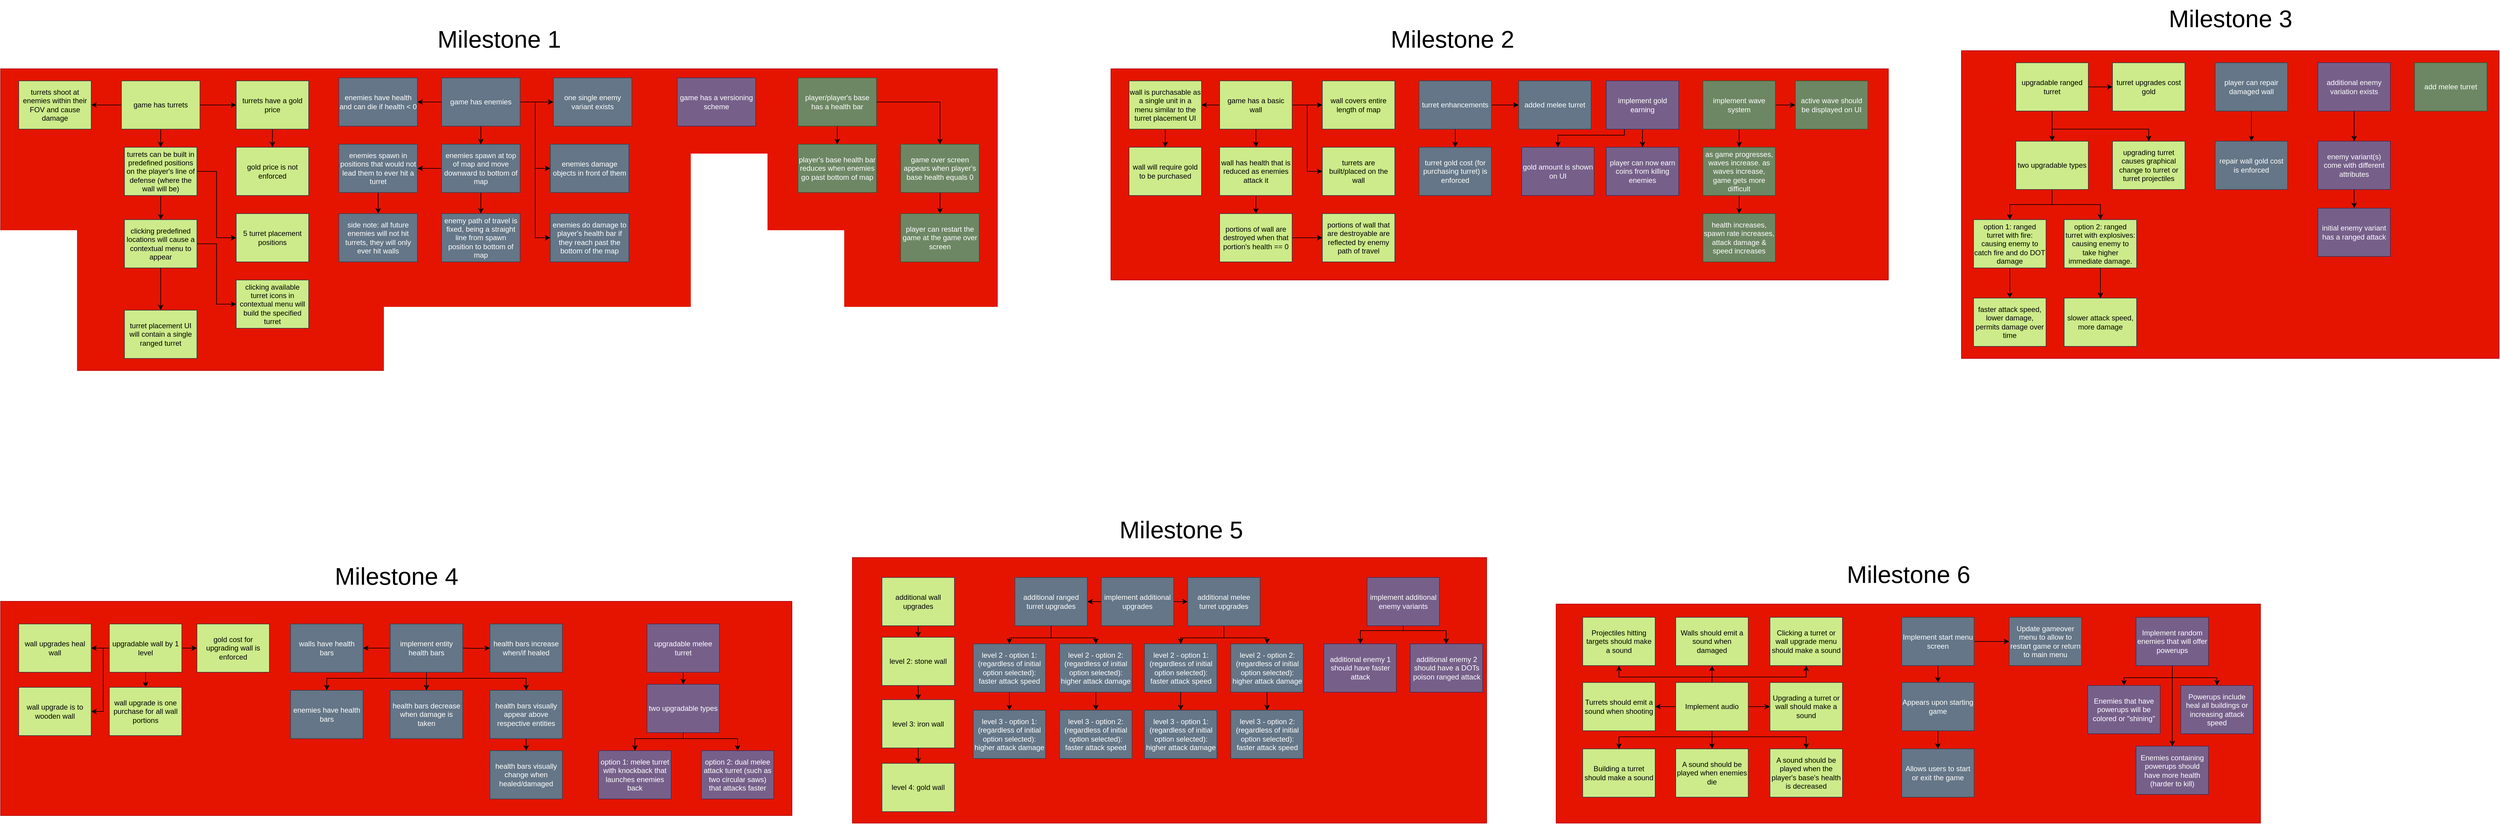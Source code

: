<mxfile version="22.1.11" type="device">
  <diagram name="Page-1" id="hHWwYHxhYqfEFF6-Se_o">
    <mxGraphModel dx="2216" dy="762" grid="1" gridSize="11" guides="1" tooltips="1" connect="1" arrows="1" fold="1" page="1" pageScale="1" pageWidth="850" pageHeight="1100" math="0" shadow="0">
      <root>
        <mxCell id="0" />
        <mxCell id="1" parent="0" />
        <mxCell id="3IBwYuQbSy_pt1J7ZlTw-1" value="" style="rounded=0;whiteSpace=wrap;html=1;fillColor=#e51400;fontColor=#ffffff;strokeColor=#B20000;" vertex="1" parent="1">
          <mxGeometry x="-760" y="400" width="1650" height="500" as="geometry" />
        </mxCell>
        <mxCell id="3IBwYuQbSy_pt1J7ZlTw-2" value="&lt;font style=&quot;font-size: 40px;&quot;&gt;Milestone 1&lt;/font&gt;" style="text;html=1;align=center;verticalAlign=middle;resizable=0;points=[];autosize=1;strokeColor=none;fillColor=none;strokeWidth=9;" vertex="1" parent="1">
          <mxGeometry x="-50" y="320" width="230" height="60" as="geometry" />
        </mxCell>
        <mxCell id="3IBwYuQbSy_pt1J7ZlTw-3" value="" style="rounded=0;whiteSpace=wrap;html=1;fillColor=#e51400;fontColor=#ffffff;strokeColor=#B20000;" vertex="1" parent="1">
          <mxGeometry x="1078" y="400" width="1287" height="350" as="geometry" />
        </mxCell>
        <mxCell id="3IBwYuQbSy_pt1J7ZlTw-4" value="&lt;span style=&quot;font-size: 40px;&quot;&gt;Milestone 2&lt;/span&gt;" style="text;html=1;align=center;verticalAlign=middle;resizable=0;points=[];autosize=1;strokeColor=none;fillColor=none;strokeWidth=9;" vertex="1" parent="1">
          <mxGeometry x="1528" y="320" width="230" height="60" as="geometry" />
        </mxCell>
        <mxCell id="3IBwYuQbSy_pt1J7ZlTw-5" value="" style="rounded=0;whiteSpace=wrap;html=1;fillColor=#e51400;fontColor=#ffffff;strokeColor=#B20000;" vertex="1" parent="1">
          <mxGeometry x="2486" y="370" width="890" height="510" as="geometry" />
        </mxCell>
        <mxCell id="3IBwYuQbSy_pt1J7ZlTw-6" value="&lt;font style=&quot;font-size: 40px;&quot;&gt;Milestone 3&lt;/font&gt;" style="text;html=1;align=center;verticalAlign=middle;resizable=0;points=[];autosize=1;strokeColor=none;fillColor=none;strokeWidth=9;" vertex="1" parent="1">
          <mxGeometry x="2816" y="286" width="230" height="60" as="geometry" />
        </mxCell>
        <mxCell id="3IBwYuQbSy_pt1J7ZlTw-7" value="" style="rounded=0;whiteSpace=wrap;html=1;fillColor=#e51400;fontColor=#ffffff;strokeColor=#B20000;" vertex="1" parent="1">
          <mxGeometry x="-760" y="1282.5" width="1310" height="355" as="geometry" />
        </mxCell>
        <mxCell id="3IBwYuQbSy_pt1J7ZlTw-8" value="&lt;font style=&quot;font-size: 40px;&quot;&gt;Milestone 4&lt;/font&gt;" style="text;html=1;align=center;verticalAlign=middle;resizable=0;points=[];autosize=1;strokeColor=none;fillColor=none;strokeWidth=9;" vertex="1" parent="1">
          <mxGeometry x="-220" y="1210" width="230" height="60" as="geometry" />
        </mxCell>
        <mxCell id="3IBwYuQbSy_pt1J7ZlTw-9" value="" style="rounded=0;whiteSpace=wrap;html=1;fillColor=#e51400;strokeColor=#B20000;fontColor=#ffffff;" vertex="1" parent="1">
          <mxGeometry x="650" y="1210" width="1050" height="440" as="geometry" />
        </mxCell>
        <mxCell id="3IBwYuQbSy_pt1J7ZlTw-10" value="&lt;font style=&quot;font-size: 40px;&quot;&gt;Milestone 5&lt;/font&gt;" style="text;html=1;align=center;verticalAlign=middle;resizable=0;points=[];autosize=1;strokeColor=none;fillColor=none;strokeWidth=9;" vertex="1" parent="1">
          <mxGeometry x="1078.5" y="1133" width="230" height="60" as="geometry" />
        </mxCell>
        <mxCell id="3IBwYuQbSy_pt1J7ZlTw-26" style="edgeStyle=orthogonalEdgeStyle;rounded=0;orthogonalLoop=1;jettySize=auto;html=1;" edge="1" parent="1" source="3IBwYuQbSy_pt1J7ZlTw-12" target="3IBwYuQbSy_pt1J7ZlTw-24">
          <mxGeometry relative="1" as="geometry" />
        </mxCell>
        <mxCell id="3IBwYuQbSy_pt1J7ZlTw-28" style="edgeStyle=orthogonalEdgeStyle;rounded=0;orthogonalLoop=1;jettySize=auto;html=1;entryX=0;entryY=0.5;entryDx=0;entryDy=0;" edge="1" parent="1" source="3IBwYuQbSy_pt1J7ZlTw-12" target="3IBwYuQbSy_pt1J7ZlTw-17">
          <mxGeometry relative="1" as="geometry" />
        </mxCell>
        <mxCell id="3IBwYuQbSy_pt1J7ZlTw-12" value="turrets can be built in predefined positions on the player&#39;s line of defense (where the wall will be)" style="whiteSpace=wrap;html=1;fillColor=#cdeb8b;strokeColor=#36393d;" vertex="1" parent="1">
          <mxGeometry x="-555" y="530" width="120" height="80" as="geometry" />
        </mxCell>
        <mxCell id="3IBwYuQbSy_pt1J7ZlTw-60" style="edgeStyle=orthogonalEdgeStyle;rounded=0;orthogonalLoop=1;jettySize=auto;html=1;" edge="1" parent="1" source="3IBwYuQbSy_pt1J7ZlTw-13" target="3IBwYuQbSy_pt1J7ZlTw-59">
          <mxGeometry relative="1" as="geometry" />
        </mxCell>
        <mxCell id="3IBwYuQbSy_pt1J7ZlTw-62" style="edgeStyle=orthogonalEdgeStyle;rounded=0;orthogonalLoop=1;jettySize=auto;html=1;" edge="1" parent="1" source="3IBwYuQbSy_pt1J7ZlTw-13" target="3IBwYuQbSy_pt1J7ZlTw-61">
          <mxGeometry relative="1" as="geometry" />
        </mxCell>
        <mxCell id="3IBwYuQbSy_pt1J7ZlTw-13" value="enemies spawn at top of map and move downward to bottom of map" style="whiteSpace=wrap;html=1;fillColor=#647687;fontColor=#ffffff;strokeColor=#314354;" vertex="1" parent="1">
          <mxGeometry x="-30" y="525" width="130" height="80" as="geometry" />
        </mxCell>
        <mxCell id="3IBwYuQbSy_pt1J7ZlTw-18" style="edgeStyle=orthogonalEdgeStyle;rounded=0;orthogonalLoop=1;jettySize=auto;html=1;entryX=0.5;entryY=0;entryDx=0;entryDy=0;" edge="1" parent="1" source="3IBwYuQbSy_pt1J7ZlTw-14" target="3IBwYuQbSy_pt1J7ZlTw-12">
          <mxGeometry relative="1" as="geometry" />
        </mxCell>
        <mxCell id="3IBwYuQbSy_pt1J7ZlTw-21" style="edgeStyle=orthogonalEdgeStyle;rounded=0;orthogonalLoop=1;jettySize=auto;html=1;entryX=0;entryY=0.5;entryDx=0;entryDy=0;" edge="1" parent="1" source="3IBwYuQbSy_pt1J7ZlTw-14" target="3IBwYuQbSy_pt1J7ZlTw-20">
          <mxGeometry relative="1" as="geometry" />
        </mxCell>
        <mxCell id="3IBwYuQbSy_pt1J7ZlTw-41" style="edgeStyle=orthogonalEdgeStyle;rounded=0;orthogonalLoop=1;jettySize=auto;html=1;entryX=1;entryY=0.5;entryDx=0;entryDy=0;" edge="1" parent="1" source="3IBwYuQbSy_pt1J7ZlTw-14" target="3IBwYuQbSy_pt1J7ZlTw-40">
          <mxGeometry relative="1" as="geometry" />
        </mxCell>
        <mxCell id="3IBwYuQbSy_pt1J7ZlTw-14" value="game has turrets" style="whiteSpace=wrap;html=1;fillColor=#cdeb8b;strokeColor=#36393d;" vertex="1" parent="1">
          <mxGeometry x="-560" y="420" width="130" height="80" as="geometry" />
        </mxCell>
        <mxCell id="3IBwYuQbSy_pt1J7ZlTw-17" value="5 turret placement positions" style="whiteSpace=wrap;html=1;fillColor=#cdeb8b;strokeColor=#36393d;" vertex="1" parent="1">
          <mxGeometry x="-370" y="640" width="120" height="80" as="geometry" />
        </mxCell>
        <mxCell id="3IBwYuQbSy_pt1J7ZlTw-23" style="edgeStyle=orthogonalEdgeStyle;rounded=0;orthogonalLoop=1;jettySize=auto;html=1;entryX=0.5;entryY=0;entryDx=0;entryDy=0;" edge="1" parent="1" source="3IBwYuQbSy_pt1J7ZlTw-20" target="3IBwYuQbSy_pt1J7ZlTw-22">
          <mxGeometry relative="1" as="geometry" />
        </mxCell>
        <mxCell id="3IBwYuQbSy_pt1J7ZlTw-20" value="turrets have a gold price" style="whiteSpace=wrap;html=1;fillColor=#cdeb8b;strokeColor=#36393d;" vertex="1" parent="1">
          <mxGeometry x="-370" y="420" width="120" height="80" as="geometry" />
        </mxCell>
        <mxCell id="3IBwYuQbSy_pt1J7ZlTw-22" value="gold price is not enforced" style="whiteSpace=wrap;html=1;fillColor=#cdeb8b;strokeColor=#36393d;" vertex="1" parent="1">
          <mxGeometry x="-370" y="530" width="120" height="80" as="geometry" />
        </mxCell>
        <mxCell id="3IBwYuQbSy_pt1J7ZlTw-27" style="edgeStyle=orthogonalEdgeStyle;rounded=0;orthogonalLoop=1;jettySize=auto;html=1;" edge="1" parent="1" source="3IBwYuQbSy_pt1J7ZlTw-24" target="3IBwYuQbSy_pt1J7ZlTw-25">
          <mxGeometry relative="1" as="geometry" />
        </mxCell>
        <mxCell id="3IBwYuQbSy_pt1J7ZlTw-31" style="edgeStyle=orthogonalEdgeStyle;rounded=0;orthogonalLoop=1;jettySize=auto;html=1;entryX=0;entryY=0.5;entryDx=0;entryDy=0;" edge="1" parent="1" source="3IBwYuQbSy_pt1J7ZlTw-24" target="3IBwYuQbSy_pt1J7ZlTw-30">
          <mxGeometry relative="1" as="geometry" />
        </mxCell>
        <mxCell id="3IBwYuQbSy_pt1J7ZlTw-24" value="clicking predefined locations will cause a contextual menu to appear" style="whiteSpace=wrap;html=1;fillColor=#cdeb8b;strokeColor=#36393d;" vertex="1" parent="1">
          <mxGeometry x="-555" y="650" width="120" height="80" as="geometry" />
        </mxCell>
        <mxCell id="3IBwYuQbSy_pt1J7ZlTw-25" value="turret placement UI will contain a single ranged turret" style="whiteSpace=wrap;html=1;fillColor=#cdeb8b;strokeColor=#36393d;" vertex="1" parent="1">
          <mxGeometry x="-555" y="800" width="120" height="80" as="geometry" />
        </mxCell>
        <mxCell id="3IBwYuQbSy_pt1J7ZlTw-30" value="clicking available turret icons in contextual menu will build the specified turret" style="whiteSpace=wrap;html=1;fillColor=#cdeb8b;strokeColor=#36393d;" vertex="1" parent="1">
          <mxGeometry x="-370" y="750" width="120" height="80" as="geometry" />
        </mxCell>
        <mxCell id="3IBwYuQbSy_pt1J7ZlTw-33" style="edgeStyle=orthogonalEdgeStyle;rounded=0;orthogonalLoop=1;jettySize=auto;html=1;entryX=0.5;entryY=0;entryDx=0;entryDy=0;" edge="1" parent="1" source="3IBwYuQbSy_pt1J7ZlTw-32" target="3IBwYuQbSy_pt1J7ZlTw-13">
          <mxGeometry relative="1" as="geometry" />
        </mxCell>
        <mxCell id="3IBwYuQbSy_pt1J7ZlTw-35" style="edgeStyle=orthogonalEdgeStyle;rounded=0;orthogonalLoop=1;jettySize=auto;html=1;entryX=0;entryY=0.5;entryDx=0;entryDy=0;" edge="1" parent="1" source="3IBwYuQbSy_pt1J7ZlTw-32" target="3IBwYuQbSy_pt1J7ZlTw-34">
          <mxGeometry relative="1" as="geometry" />
        </mxCell>
        <mxCell id="3IBwYuQbSy_pt1J7ZlTw-37" style="edgeStyle=orthogonalEdgeStyle;rounded=0;orthogonalLoop=1;jettySize=auto;html=1;" edge="1" parent="1" source="3IBwYuQbSy_pt1J7ZlTw-32" target="3IBwYuQbSy_pt1J7ZlTw-36">
          <mxGeometry relative="1" as="geometry" />
        </mxCell>
        <mxCell id="3IBwYuQbSy_pt1J7ZlTw-43" style="edgeStyle=orthogonalEdgeStyle;rounded=0;orthogonalLoop=1;jettySize=auto;html=1;" edge="1" parent="1" source="3IBwYuQbSy_pt1J7ZlTw-32" target="3IBwYuQbSy_pt1J7ZlTw-42">
          <mxGeometry relative="1" as="geometry" />
        </mxCell>
        <mxCell id="3IBwYuQbSy_pt1J7ZlTw-50" style="edgeStyle=orthogonalEdgeStyle;rounded=0;orthogonalLoop=1;jettySize=auto;html=1;entryX=0;entryY=0.5;entryDx=0;entryDy=0;" edge="1" parent="1" source="3IBwYuQbSy_pt1J7ZlTw-32" target="3IBwYuQbSy_pt1J7ZlTw-49">
          <mxGeometry relative="1" as="geometry" />
        </mxCell>
        <mxCell id="3IBwYuQbSy_pt1J7ZlTw-32" value="game has enemies" style="whiteSpace=wrap;html=1;fillColor=#647687;strokeColor=#314354;fontColor=#ffffff;" vertex="1" parent="1">
          <mxGeometry x="-30" y="415" width="130" height="80" as="geometry" />
        </mxCell>
        <mxCell id="3IBwYuQbSy_pt1J7ZlTw-34" value="enemies damage objects in front of them" style="whiteSpace=wrap;html=1;fillColor=#647687;fontColor=#ffffff;strokeColor=#314354;" vertex="1" parent="1">
          <mxGeometry x="150" y="525" width="130" height="80" as="geometry" />
        </mxCell>
        <mxCell id="3IBwYuQbSy_pt1J7ZlTw-36" value="one single enemy variant exists" style="whiteSpace=wrap;html=1;fillColor=#647687;fontColor=#ffffff;strokeColor=#314354;" vertex="1" parent="1">
          <mxGeometry x="155" y="415" width="130" height="80" as="geometry" />
        </mxCell>
        <mxCell id="3IBwYuQbSy_pt1J7ZlTw-40" value="turrets shoot at enemies within their FOV and cause damage" style="whiteSpace=wrap;html=1;fillColor=#cdeb8b;strokeColor=#36393d;" vertex="1" parent="1">
          <mxGeometry x="-730" y="420" width="120" height="80" as="geometry" />
        </mxCell>
        <mxCell id="3IBwYuQbSy_pt1J7ZlTw-42" value="enemies have health and can die if health &amp;lt; 0" style="whiteSpace=wrap;html=1;fillColor=#647687;fontColor=#ffffff;strokeColor=#314354;" vertex="1" parent="1">
          <mxGeometry x="-200" y="415" width="130" height="80" as="geometry" />
        </mxCell>
        <mxCell id="3IBwYuQbSy_pt1J7ZlTw-44" value="game has a versioning scheme" style="whiteSpace=wrap;html=1;fillColor=#76608a;strokeColor=#432D57;fontColor=#ffffff;" vertex="1" parent="1">
          <mxGeometry x="360" y="415" width="130" height="80" as="geometry" />
        </mxCell>
        <mxCell id="3IBwYuQbSy_pt1J7ZlTw-52" style="edgeStyle=orthogonalEdgeStyle;rounded=0;orthogonalLoop=1;jettySize=auto;html=1;entryX=0.5;entryY=0;entryDx=0;entryDy=0;" edge="1" parent="1" source="3IBwYuQbSy_pt1J7ZlTw-45" target="3IBwYuQbSy_pt1J7ZlTw-51">
          <mxGeometry relative="1" as="geometry" />
        </mxCell>
        <mxCell id="3IBwYuQbSy_pt1J7ZlTw-56" style="edgeStyle=orthogonalEdgeStyle;rounded=0;orthogonalLoop=1;jettySize=auto;html=1;" edge="1" parent="1" source="3IBwYuQbSy_pt1J7ZlTw-45" target="3IBwYuQbSy_pt1J7ZlTw-53">
          <mxGeometry relative="1" as="geometry" />
        </mxCell>
        <mxCell id="3IBwYuQbSy_pt1J7ZlTw-45" value="player/player&#39;s base has a health bar" style="whiteSpace=wrap;html=1;fillColor=#6d8764;strokeColor=#3A5431;fontColor=#ffffff;" vertex="1" parent="1">
          <mxGeometry x="560" y="415" width="130" height="80" as="geometry" />
        </mxCell>
        <mxCell id="3IBwYuQbSy_pt1J7ZlTw-49" value="enemies do damage to player&#39;s health bar if they reach past the bottom of the map" style="whiteSpace=wrap;html=1;fillColor=#647687;fontColor=#ffffff;strokeColor=#314354;" vertex="1" parent="1">
          <mxGeometry x="150" y="640" width="130" height="80" as="geometry" />
        </mxCell>
        <mxCell id="3IBwYuQbSy_pt1J7ZlTw-51" value="player&#39;s base health bar reduces when enemies go past bottom of map" style="whiteSpace=wrap;html=1;fillColor=#6d8764;strokeColor=#3A5431;fontColor=#ffffff;" vertex="1" parent="1">
          <mxGeometry x="560" y="525" width="130" height="80" as="geometry" />
        </mxCell>
        <mxCell id="3IBwYuQbSy_pt1J7ZlTw-55" style="edgeStyle=orthogonalEdgeStyle;rounded=0;orthogonalLoop=1;jettySize=auto;html=1;" edge="1" parent="1" source="3IBwYuQbSy_pt1J7ZlTw-53" target="3IBwYuQbSy_pt1J7ZlTw-54">
          <mxGeometry relative="1" as="geometry" />
        </mxCell>
        <mxCell id="3IBwYuQbSy_pt1J7ZlTw-53" value="game over screen appears when player&#39;s base health equals 0" style="whiteSpace=wrap;html=1;fillColor=#6d8764;strokeColor=#3A5431;fontColor=#ffffff;" vertex="1" parent="1">
          <mxGeometry x="730" y="525" width="130" height="80" as="geometry" />
        </mxCell>
        <mxCell id="3IBwYuQbSy_pt1J7ZlTw-54" value="player can restart the game at the game over screen" style="whiteSpace=wrap;html=1;fillColor=#6d8764;strokeColor=#3A5431;fontColor=#ffffff;" vertex="1" parent="1">
          <mxGeometry x="730" y="640" width="130" height="80" as="geometry" />
        </mxCell>
        <mxCell id="3IBwYuQbSy_pt1J7ZlTw-59" value="enemy path of travel is fixed, being a straight line from spawn position to bottom of map" style="whiteSpace=wrap;html=1;fillColor=#647687;fontColor=#ffffff;strokeColor=#314354;" vertex="1" parent="1">
          <mxGeometry x="-30" y="640" width="130" height="80" as="geometry" />
        </mxCell>
        <mxCell id="3IBwYuQbSy_pt1J7ZlTw-64" style="edgeStyle=orthogonalEdgeStyle;rounded=0;orthogonalLoop=1;jettySize=auto;html=1;" edge="1" parent="1" source="3IBwYuQbSy_pt1J7ZlTw-61" target="3IBwYuQbSy_pt1J7ZlTw-63">
          <mxGeometry relative="1" as="geometry" />
        </mxCell>
        <mxCell id="3IBwYuQbSy_pt1J7ZlTw-61" value="enemies spawn in positions that would not lead them to ever hit a turret" style="whiteSpace=wrap;html=1;fillColor=#647687;fontColor=#ffffff;strokeColor=#314354;" vertex="1" parent="1">
          <mxGeometry x="-200" y="525" width="130" height="80" as="geometry" />
        </mxCell>
        <mxCell id="3IBwYuQbSy_pt1J7ZlTw-63" value="side note: all future enemies will not hit turrets, they will only ever hit walls" style="whiteSpace=wrap;html=1;fillColor=#647687;fontColor=#ffffff;strokeColor=#314354;" vertex="1" parent="1">
          <mxGeometry x="-200" y="640" width="130" height="80" as="geometry" />
        </mxCell>
        <mxCell id="3IBwYuQbSy_pt1J7ZlTw-71" style="edgeStyle=orthogonalEdgeStyle;rounded=0;orthogonalLoop=1;jettySize=auto;html=1;" edge="1" parent="1" source="3IBwYuQbSy_pt1J7ZlTw-65" target="3IBwYuQbSy_pt1J7ZlTw-70">
          <mxGeometry relative="1" as="geometry" />
        </mxCell>
        <mxCell id="3IBwYuQbSy_pt1J7ZlTw-78" style="edgeStyle=orthogonalEdgeStyle;rounded=0;orthogonalLoop=1;jettySize=auto;html=1;" edge="1" parent="1" source="3IBwYuQbSy_pt1J7ZlTw-65" target="3IBwYuQbSy_pt1J7ZlTw-75">
          <mxGeometry relative="1" as="geometry" />
        </mxCell>
        <mxCell id="3IBwYuQbSy_pt1J7ZlTw-94" style="edgeStyle=orthogonalEdgeStyle;rounded=0;orthogonalLoop=1;jettySize=auto;html=1;" edge="1" parent="1" source="3IBwYuQbSy_pt1J7ZlTw-65" target="3IBwYuQbSy_pt1J7ZlTw-93">
          <mxGeometry relative="1" as="geometry" />
        </mxCell>
        <mxCell id="3IBwYuQbSy_pt1J7ZlTw-96" style="edgeStyle=orthogonalEdgeStyle;rounded=0;orthogonalLoop=1;jettySize=auto;html=1;entryX=0;entryY=0.5;entryDx=0;entryDy=0;" edge="1" parent="1" source="3IBwYuQbSy_pt1J7ZlTw-65" target="3IBwYuQbSy_pt1J7ZlTw-95">
          <mxGeometry relative="1" as="geometry" />
        </mxCell>
        <mxCell id="3IBwYuQbSy_pt1J7ZlTw-65" value="game has a basic wall" style="whiteSpace=wrap;html=1;fillColor=#cdeb8b;strokeColor=#36393d;" vertex="1" parent="1">
          <mxGeometry x="1258" y="420" width="120" height="80" as="geometry" />
        </mxCell>
        <mxCell id="3IBwYuQbSy_pt1J7ZlTw-67" value="added melee turret" style="whiteSpace=wrap;html=1;fillColor=#647687;strokeColor=#314354;fontColor=#ffffff;" vertex="1" parent="1">
          <mxGeometry x="1753" y="420" width="120" height="80" as="geometry" />
        </mxCell>
        <mxCell id="3IBwYuQbSy_pt1J7ZlTw-92" style="edgeStyle=orthogonalEdgeStyle;rounded=0;orthogonalLoop=1;jettySize=auto;html=1;" edge="1" parent="1" source="3IBwYuQbSy_pt1J7ZlTw-68" target="3IBwYuQbSy_pt1J7ZlTw-91">
          <mxGeometry relative="1" as="geometry" />
        </mxCell>
        <mxCell id="3IBwYuQbSy_pt1J7ZlTw-68" value="as game progresses, waves increase. as waves increase, game gets more difficult" style="whiteSpace=wrap;html=1;fillColor=#6d8764;strokeColor=#3A5431;fontColor=#ffffff;" vertex="1" parent="1">
          <mxGeometry x="2058" y="530" width="120" height="80" as="geometry" />
        </mxCell>
        <mxCell id="3IBwYuQbSy_pt1J7ZlTw-77" style="edgeStyle=orthogonalEdgeStyle;rounded=0;orthogonalLoop=1;jettySize=auto;html=1;" edge="1" parent="1" source="3IBwYuQbSy_pt1J7ZlTw-70" target="3IBwYuQbSy_pt1J7ZlTw-76">
          <mxGeometry relative="1" as="geometry" />
        </mxCell>
        <mxCell id="3IBwYuQbSy_pt1J7ZlTw-70" value="wall has health that is reduced as enemies attack it" style="whiteSpace=wrap;html=1;fillColor=#cdeb8b;strokeColor=#36393d;" vertex="1" parent="1">
          <mxGeometry x="1258" y="530" width="120" height="80" as="geometry" />
        </mxCell>
        <mxCell id="3IBwYuQbSy_pt1J7ZlTw-72" value="turret gold cost (for purchasing turret) is enforced" style="whiteSpace=wrap;html=1;fillColor=#647687;strokeColor=#314354;fontColor=#ffffff;" vertex="1" parent="1">
          <mxGeometry x="1588" y="530" width="120" height="80" as="geometry" />
        </mxCell>
        <mxCell id="3IBwYuQbSy_pt1J7ZlTw-80" style="edgeStyle=orthogonalEdgeStyle;rounded=0;orthogonalLoop=1;jettySize=auto;html=1;" edge="1" parent="1" source="3IBwYuQbSy_pt1J7ZlTw-75" target="3IBwYuQbSy_pt1J7ZlTw-79">
          <mxGeometry relative="1" as="geometry" />
        </mxCell>
        <mxCell id="3IBwYuQbSy_pt1J7ZlTw-75" value="wall is purchasable as a single unit in a menu similar to the turret placement UI" style="whiteSpace=wrap;html=1;fillColor=#cdeb8b;strokeColor=#36393d;" vertex="1" parent="1">
          <mxGeometry x="1108" y="420" width="120" height="80" as="geometry" />
        </mxCell>
        <mxCell id="3IBwYuQbSy_pt1J7ZlTw-98" style="edgeStyle=orthogonalEdgeStyle;rounded=0;orthogonalLoop=1;jettySize=auto;html=1;" edge="1" parent="1" source="3IBwYuQbSy_pt1J7ZlTw-76" target="3IBwYuQbSy_pt1J7ZlTw-97">
          <mxGeometry relative="1" as="geometry" />
        </mxCell>
        <mxCell id="3IBwYuQbSy_pt1J7ZlTw-76" value="portions of wall are destroyed when that portion&#39;s health == 0" style="whiteSpace=wrap;html=1;fillColor=#cdeb8b;strokeColor=#36393d;" vertex="1" parent="1">
          <mxGeometry x="1258" y="640" width="120" height="80" as="geometry" />
        </mxCell>
        <mxCell id="3IBwYuQbSy_pt1J7ZlTw-79" value="wall will require gold to be purchased" style="whiteSpace=wrap;html=1;fillColor=#cdeb8b;strokeColor=#36393d;" vertex="1" parent="1">
          <mxGeometry x="1108" y="530" width="120" height="80" as="geometry" />
        </mxCell>
        <mxCell id="3IBwYuQbSy_pt1J7ZlTw-81" value="gold amount is shown on UI" style="whiteSpace=wrap;html=1;fillColor=#76608a;strokeColor=#432D57;fontColor=#ffffff;" vertex="1" parent="1">
          <mxGeometry x="1758" y="530" width="120" height="80" as="geometry" />
        </mxCell>
        <mxCell id="3IBwYuQbSy_pt1J7ZlTw-84" style="edgeStyle=orthogonalEdgeStyle;rounded=0;orthogonalLoop=1;jettySize=auto;html=1;" edge="1" parent="1" source="3IBwYuQbSy_pt1J7ZlTw-83" target="3IBwYuQbSy_pt1J7ZlTw-72">
          <mxGeometry relative="1" as="geometry" />
        </mxCell>
        <mxCell id="3IBwYuQbSy_pt1J7ZlTw-85" style="edgeStyle=orthogonalEdgeStyle;rounded=0;orthogonalLoop=1;jettySize=auto;html=1;" edge="1" parent="1" source="3IBwYuQbSy_pt1J7ZlTw-83" target="3IBwYuQbSy_pt1J7ZlTw-67">
          <mxGeometry relative="1" as="geometry" />
        </mxCell>
        <mxCell id="3IBwYuQbSy_pt1J7ZlTw-83" value="turret enhancements" style="whiteSpace=wrap;html=1;fillColor=#647687;strokeColor=#314354;fontColor=#ffffff;" vertex="1" parent="1">
          <mxGeometry x="1588" y="420" width="120" height="80" as="geometry" />
        </mxCell>
        <mxCell id="3IBwYuQbSy_pt1J7ZlTw-87" style="edgeStyle=orthogonalEdgeStyle;rounded=0;orthogonalLoop=1;jettySize=auto;html=1;exitX=0.5;exitY=1;exitDx=0;exitDy=0;" edge="1" parent="1" source="3IBwYuQbSy_pt1J7ZlTw-99" target="3IBwYuQbSy_pt1J7ZlTw-81">
          <mxGeometry relative="1" as="geometry">
            <Array as="points">
              <mxPoint x="1928" y="500" />
              <mxPoint x="1928" y="510" />
              <mxPoint x="1818" y="510" />
            </Array>
          </mxGeometry>
        </mxCell>
        <mxCell id="3IBwYuQbSy_pt1J7ZlTw-86" value="player can now earn coins from killing enemies" style="whiteSpace=wrap;html=1;fillColor=#76608a;strokeColor=#432D57;fontColor=#ffffff;" vertex="1" parent="1">
          <mxGeometry x="1898" y="530" width="120" height="80" as="geometry" />
        </mxCell>
        <mxCell id="3IBwYuQbSy_pt1J7ZlTw-90" style="edgeStyle=orthogonalEdgeStyle;rounded=0;orthogonalLoop=1;jettySize=auto;html=1;" edge="1" parent="1" source="3IBwYuQbSy_pt1J7ZlTw-89" target="3IBwYuQbSy_pt1J7ZlTw-68">
          <mxGeometry relative="1" as="geometry" />
        </mxCell>
        <mxCell id="3IBwYuQbSy_pt1J7ZlTw-221" style="edgeStyle=orthogonalEdgeStyle;rounded=0;orthogonalLoop=1;jettySize=auto;html=1;" edge="1" parent="1" source="3IBwYuQbSy_pt1J7ZlTw-89" target="3IBwYuQbSy_pt1J7ZlTw-220">
          <mxGeometry relative="1" as="geometry" />
        </mxCell>
        <mxCell id="3IBwYuQbSy_pt1J7ZlTw-89" value="implement wave system" style="whiteSpace=wrap;html=1;fillColor=#6d8764;strokeColor=#3A5431;fontColor=#ffffff;" vertex="1" parent="1">
          <mxGeometry x="2058" y="420" width="120" height="80" as="geometry" />
        </mxCell>
        <mxCell id="3IBwYuQbSy_pt1J7ZlTw-91" value="health increases, spawn rate increases, attack damage &amp;amp; speed increases" style="whiteSpace=wrap;html=1;fillColor=#6d8764;strokeColor=#3A5431;fontColor=#ffffff;" vertex="1" parent="1">
          <mxGeometry x="2058" y="640" width="120" height="80" as="geometry" />
        </mxCell>
        <mxCell id="3IBwYuQbSy_pt1J7ZlTw-93" value="wall covers entire length of map" style="whiteSpace=wrap;html=1;fillColor=#cdeb8b;strokeColor=#36393d;" vertex="1" parent="1">
          <mxGeometry x="1428" y="420" width="120" height="80" as="geometry" />
        </mxCell>
        <mxCell id="3IBwYuQbSy_pt1J7ZlTw-95" value="turrets are built/placed on the wall" style="whiteSpace=wrap;html=1;fillColor=#cdeb8b;strokeColor=#36393d;" vertex="1" parent="1">
          <mxGeometry x="1428" y="530" width="120" height="80" as="geometry" />
        </mxCell>
        <mxCell id="3IBwYuQbSy_pt1J7ZlTw-97" value="portions of wall that are destroyable are reflected by enemy path of travel" style="whiteSpace=wrap;html=1;fillColor=#cdeb8b;strokeColor=#36393d;" vertex="1" parent="1">
          <mxGeometry x="1428" y="640" width="120" height="80" as="geometry" />
        </mxCell>
        <mxCell id="3IBwYuQbSy_pt1J7ZlTw-100" style="edgeStyle=orthogonalEdgeStyle;rounded=0;orthogonalLoop=1;jettySize=auto;html=1;" edge="1" parent="1" source="3IBwYuQbSy_pt1J7ZlTw-99" target="3IBwYuQbSy_pt1J7ZlTw-86">
          <mxGeometry relative="1" as="geometry" />
        </mxCell>
        <mxCell id="3IBwYuQbSy_pt1J7ZlTw-99" value="implement gold earning" style="whiteSpace=wrap;html=1;fillColor=#76608a;strokeColor=#432D57;fontColor=#ffffff;" vertex="1" parent="1">
          <mxGeometry x="1898" y="420" width="120" height="80" as="geometry" />
        </mxCell>
        <mxCell id="3IBwYuQbSy_pt1J7ZlTw-118" style="edgeStyle=orthogonalEdgeStyle;rounded=0;orthogonalLoop=1;jettySize=auto;html=1;entryX=0;entryY=0.5;entryDx=0;entryDy=0;" edge="1" parent="1" source="3IBwYuQbSy_pt1J7ZlTw-101" target="3IBwYuQbSy_pt1J7ZlTw-117">
          <mxGeometry relative="1" as="geometry" />
        </mxCell>
        <mxCell id="3IBwYuQbSy_pt1J7ZlTw-120" style="edgeStyle=orthogonalEdgeStyle;rounded=0;orthogonalLoop=1;jettySize=auto;html=1;" edge="1" parent="1" source="3IBwYuQbSy_pt1J7ZlTw-101" target="3IBwYuQbSy_pt1J7ZlTw-119">
          <mxGeometry relative="1" as="geometry" />
        </mxCell>
        <mxCell id="3IBwYuQbSy_pt1J7ZlTw-165" style="edgeStyle=orthogonalEdgeStyle;rounded=0;orthogonalLoop=1;jettySize=auto;html=1;" edge="1" parent="1" source="3IBwYuQbSy_pt1J7ZlTw-101" target="3IBwYuQbSy_pt1J7ZlTw-164">
          <mxGeometry relative="1" as="geometry">
            <Array as="points">
              <mxPoint x="2636" y="500" />
              <mxPoint x="2796" y="500" />
            </Array>
          </mxGeometry>
        </mxCell>
        <mxCell id="3IBwYuQbSy_pt1J7ZlTw-101" value="upgradable ranged turret" style="whiteSpace=wrap;html=1;fillColor=#cdeb8b;strokeColor=#36393d;" vertex="1" parent="1">
          <mxGeometry x="2576" y="390" width="120" height="80" as="geometry" />
        </mxCell>
        <mxCell id="3IBwYuQbSy_pt1J7ZlTw-127" style="edgeStyle=orthogonalEdgeStyle;rounded=0;orthogonalLoop=1;jettySize=auto;html=1;" edge="1" parent="1" source="3IBwYuQbSy_pt1J7ZlTw-102" target="3IBwYuQbSy_pt1J7ZlTw-126">
          <mxGeometry relative="1" as="geometry" />
        </mxCell>
        <mxCell id="3IBwYuQbSy_pt1J7ZlTw-102" value="additional enemy variation exists" style="whiteSpace=wrap;html=1;fillColor=#76608a;strokeColor=#432D57;fontColor=#ffffff;" vertex="1" parent="1">
          <mxGeometry x="3076" y="390" width="120" height="80" as="geometry" />
        </mxCell>
        <mxCell id="3IBwYuQbSy_pt1J7ZlTw-107" style="edgeStyle=orthogonalEdgeStyle;rounded=0;orthogonalLoop=1;jettySize=auto;html=1;" edge="1" parent="1" source="3IBwYuQbSy_pt1J7ZlTw-103" target="3IBwYuQbSy_pt1J7ZlTw-106">
          <mxGeometry relative="1" as="geometry" />
        </mxCell>
        <mxCell id="3IBwYuQbSy_pt1J7ZlTw-103" value="player can repair damaged wall" style="whiteSpace=wrap;html=1;fillColor=#647687;strokeColor=#314354;fontColor=#ffffff;" vertex="1" parent="1">
          <mxGeometry x="2906" y="390" width="120" height="80" as="geometry" />
        </mxCell>
        <mxCell id="3IBwYuQbSy_pt1J7ZlTw-104" value="add melee turret" style="whiteSpace=wrap;html=1;fillColor=#6d8764;strokeColor=#3A5431;fontColor=#ffffff;" vertex="1" parent="1">
          <mxGeometry x="3236" y="390" width="120" height="80" as="geometry" />
        </mxCell>
        <mxCell id="3IBwYuQbSy_pt1J7ZlTw-106" value="repair wall gold cost is enforced" style="whiteSpace=wrap;html=1;fillColor=#647687;strokeColor=#314354;fontColor=#ffffff;" vertex="1" parent="1">
          <mxGeometry x="2906" y="520" width="120" height="80" as="geometry" />
        </mxCell>
        <mxCell id="3IBwYuQbSy_pt1J7ZlTw-125" style="edgeStyle=orthogonalEdgeStyle;rounded=0;orthogonalLoop=1;jettySize=auto;html=1;" edge="1" parent="1" source="3IBwYuQbSy_pt1J7ZlTw-108" target="3IBwYuQbSy_pt1J7ZlTw-113">
          <mxGeometry relative="1" as="geometry" />
        </mxCell>
        <mxCell id="3IBwYuQbSy_pt1J7ZlTw-108" value="option 1: ranged turret with fire: causing enemy to catch fire and do DOT damage" style="whiteSpace=wrap;html=1;fillColor=#cdeb8b;strokeColor=#36393d;" vertex="1" parent="1">
          <mxGeometry x="2506" y="650" width="120" height="80" as="geometry" />
        </mxCell>
        <mxCell id="3IBwYuQbSy_pt1J7ZlTw-124" style="edgeStyle=orthogonalEdgeStyle;rounded=0;orthogonalLoop=1;jettySize=auto;html=1;" edge="1" parent="1" source="3IBwYuQbSy_pt1J7ZlTw-109" target="3IBwYuQbSy_pt1J7ZlTw-111">
          <mxGeometry relative="1" as="geometry" />
        </mxCell>
        <mxCell id="3IBwYuQbSy_pt1J7ZlTw-109" value="option 2: ranged turret with explosives: causing enemy to take higher immediate damage." style="whiteSpace=wrap;html=1;fillColor=#cdeb8b;strokeColor=#36393d;" vertex="1" parent="1">
          <mxGeometry x="2656" y="650" width="120" height="80" as="geometry" />
        </mxCell>
        <mxCell id="3IBwYuQbSy_pt1J7ZlTw-111" value="slower attack speed, more damage" style="whiteSpace=wrap;html=1;fillColor=#cdeb8b;strokeColor=#36393d;" vertex="1" parent="1">
          <mxGeometry x="2656" y="780" width="120" height="80" as="geometry" />
        </mxCell>
        <mxCell id="3IBwYuQbSy_pt1J7ZlTw-113" value="faster attack speed, lower damage, permits damage over time" style="whiteSpace=wrap;html=1;fillColor=#cdeb8b;strokeColor=#36393d;" vertex="1" parent="1">
          <mxGeometry x="2506" y="780" width="120" height="80" as="geometry" />
        </mxCell>
        <mxCell id="3IBwYuQbSy_pt1J7ZlTw-117" value="turret upgrades cost gold" style="whiteSpace=wrap;html=1;fillColor=#cdeb8b;strokeColor=#36393d;" vertex="1" parent="1">
          <mxGeometry x="2736" y="390" width="120" height="80" as="geometry" />
        </mxCell>
        <mxCell id="3IBwYuQbSy_pt1J7ZlTw-122" style="edgeStyle=orthogonalEdgeStyle;rounded=0;orthogonalLoop=1;jettySize=auto;html=1;" edge="1" parent="1" source="3IBwYuQbSy_pt1J7ZlTw-119" target="3IBwYuQbSy_pt1J7ZlTw-109">
          <mxGeometry relative="1" as="geometry" />
        </mxCell>
        <mxCell id="3IBwYuQbSy_pt1J7ZlTw-123" style="edgeStyle=orthogonalEdgeStyle;rounded=0;orthogonalLoop=1;jettySize=auto;html=1;" edge="1" parent="1" source="3IBwYuQbSy_pt1J7ZlTw-119" target="3IBwYuQbSy_pt1J7ZlTw-108">
          <mxGeometry relative="1" as="geometry" />
        </mxCell>
        <mxCell id="3IBwYuQbSy_pt1J7ZlTw-119" value="two upgradable types" style="whiteSpace=wrap;html=1;fillColor=#cdeb8b;strokeColor=#36393d;" vertex="1" parent="1">
          <mxGeometry x="2576" y="520" width="120" height="80" as="geometry" />
        </mxCell>
        <mxCell id="3IBwYuQbSy_pt1J7ZlTw-197" style="edgeStyle=orthogonalEdgeStyle;rounded=0;orthogonalLoop=1;jettySize=auto;html=1;entryX=0.5;entryY=0;entryDx=0;entryDy=0;" edge="1" parent="1" source="3IBwYuQbSy_pt1J7ZlTw-126" target="3IBwYuQbSy_pt1J7ZlTw-196">
          <mxGeometry relative="1" as="geometry" />
        </mxCell>
        <mxCell id="3IBwYuQbSy_pt1J7ZlTw-126" value="enemy variant(s) come with different attributes" style="whiteSpace=wrap;html=1;fillColor=#76608a;strokeColor=#432D57;fontColor=#ffffff;" vertex="1" parent="1">
          <mxGeometry x="3076" y="520" width="120" height="80" as="geometry" />
        </mxCell>
        <mxCell id="3IBwYuQbSy_pt1J7ZlTw-130" style="edgeStyle=orthogonalEdgeStyle;rounded=0;orthogonalLoop=1;jettySize=auto;html=1;" edge="1" parent="1" source="3IBwYuQbSy_pt1J7ZlTw-128" target="3IBwYuQbSy_pt1J7ZlTw-129">
          <mxGeometry relative="1" as="geometry" />
        </mxCell>
        <mxCell id="3IBwYuQbSy_pt1J7ZlTw-137" style="edgeStyle=orthogonalEdgeStyle;rounded=0;orthogonalLoop=1;jettySize=auto;html=1;entryX=1;entryY=0.5;entryDx=0;entryDy=0;" edge="1" parent="1" source="3IBwYuQbSy_pt1J7ZlTw-128" target="3IBwYuQbSy_pt1J7ZlTw-133">
          <mxGeometry relative="1" as="geometry" />
        </mxCell>
        <mxCell id="3IBwYuQbSy_pt1J7ZlTw-138" style="edgeStyle=orthogonalEdgeStyle;rounded=0;orthogonalLoop=1;jettySize=auto;html=1;entryX=1;entryY=0.5;entryDx=0;entryDy=0;" edge="1" parent="1" source="3IBwYuQbSy_pt1J7ZlTw-128" target="3IBwYuQbSy_pt1J7ZlTw-131">
          <mxGeometry relative="1" as="geometry">
            <Array as="points">
              <mxPoint x="-590" y="1360" />
              <mxPoint x="-590" y="1465" />
            </Array>
          </mxGeometry>
        </mxCell>
        <mxCell id="3IBwYuQbSy_pt1J7ZlTw-139" style="edgeStyle=orthogonalEdgeStyle;rounded=0;orthogonalLoop=1;jettySize=auto;html=1;" edge="1" parent="1" source="3IBwYuQbSy_pt1J7ZlTw-128" target="3IBwYuQbSy_pt1J7ZlTw-135">
          <mxGeometry relative="1" as="geometry" />
        </mxCell>
        <mxCell id="3IBwYuQbSy_pt1J7ZlTw-128" value="upgradable wall by 1 level" style="whiteSpace=wrap;html=1;fillColor=#cdeb8b;strokeColor=#36393d;" vertex="1" parent="1">
          <mxGeometry x="-580" y="1320" width="120" height="80" as="geometry" />
        </mxCell>
        <mxCell id="3IBwYuQbSy_pt1J7ZlTw-129" value="gold cost for upgrading wall is enforced" style="whiteSpace=wrap;html=1;fillColor=#cdeb8b;strokeColor=#36393d;" vertex="1" parent="1">
          <mxGeometry x="-435" y="1320" width="120" height="80" as="geometry" />
        </mxCell>
        <mxCell id="3IBwYuQbSy_pt1J7ZlTw-131" value="wall upgrade is to wooden wall" style="whiteSpace=wrap;html=1;fillColor=#cdeb8b;strokeColor=#36393d;" vertex="1" parent="1">
          <mxGeometry x="-730" y="1425" width="120" height="80" as="geometry" />
        </mxCell>
        <mxCell id="3IBwYuQbSy_pt1J7ZlTw-133" value="wall upgrades heal wall" style="whiteSpace=wrap;html=1;fillColor=#cdeb8b;strokeColor=#36393d;" vertex="1" parent="1">
          <mxGeometry x="-730" y="1320" width="120" height="80" as="geometry" />
        </mxCell>
        <mxCell id="3IBwYuQbSy_pt1J7ZlTw-135" value="wall upgrade is one purchase for all wall portions" style="whiteSpace=wrap;html=1;fillColor=#cdeb8b;strokeColor=#36393d;" vertex="1" parent="1">
          <mxGeometry x="-580" y="1425" width="120" height="80" as="geometry" />
        </mxCell>
        <mxCell id="3IBwYuQbSy_pt1J7ZlTw-145" style="edgeStyle=orthogonalEdgeStyle;rounded=0;orthogonalLoop=1;jettySize=auto;html=1;" edge="1" parent="1" source="3IBwYuQbSy_pt1J7ZlTw-140" target="3IBwYuQbSy_pt1J7ZlTw-141">
          <mxGeometry relative="1" as="geometry">
            <Array as="points">
              <mxPoint x="-55" y="1410" />
              <mxPoint x="-220" y="1410" />
            </Array>
          </mxGeometry>
        </mxCell>
        <mxCell id="3IBwYuQbSy_pt1J7ZlTw-147" style="edgeStyle=orthogonalEdgeStyle;rounded=0;orthogonalLoop=1;jettySize=auto;html=1;" edge="1" parent="1" source="3IBwYuQbSy_pt1J7ZlTw-140" target="3IBwYuQbSy_pt1J7ZlTw-142">
          <mxGeometry relative="1" as="geometry" />
        </mxCell>
        <mxCell id="3IBwYuQbSy_pt1J7ZlTw-149" style="edgeStyle=orthogonalEdgeStyle;rounded=0;orthogonalLoop=1;jettySize=auto;html=1;" edge="1" parent="1" source="3IBwYuQbSy_pt1J7ZlTw-140" target="3IBwYuQbSy_pt1J7ZlTw-143">
          <mxGeometry relative="1" as="geometry" />
        </mxCell>
        <mxCell id="3IBwYuQbSy_pt1J7ZlTw-150" style="edgeStyle=orthogonalEdgeStyle;rounded=0;orthogonalLoop=1;jettySize=auto;html=1;" edge="1" parent="1" target="3IBwYuQbSy_pt1J7ZlTw-144">
          <mxGeometry relative="1" as="geometry">
            <mxPoint x="5" y="1360" as="sourcePoint" />
          </mxGeometry>
        </mxCell>
        <mxCell id="3IBwYuQbSy_pt1J7ZlTw-152" style="edgeStyle=orthogonalEdgeStyle;rounded=0;orthogonalLoop=1;jettySize=auto;html=1;entryX=0.5;entryY=0;entryDx=0;entryDy=0;" edge="1" parent="1" source="3IBwYuQbSy_pt1J7ZlTw-140" target="3IBwYuQbSy_pt1J7ZlTw-151">
          <mxGeometry relative="1" as="geometry">
            <Array as="points">
              <mxPoint x="-55" y="1410" />
              <mxPoint x="110" y="1410" />
            </Array>
          </mxGeometry>
        </mxCell>
        <mxCell id="3IBwYuQbSy_pt1J7ZlTw-140" value="implement entity health bars" style="whiteSpace=wrap;html=1;fillColor=#647687;strokeColor=#314354;fontColor=#ffffff;" vertex="1" parent="1">
          <mxGeometry x="-115" y="1320" width="120" height="80" as="geometry" />
        </mxCell>
        <mxCell id="3IBwYuQbSy_pt1J7ZlTw-141" value="enemies have health bars" style="whiteSpace=wrap;html=1;fillColor=#647687;strokeColor=#314354;fontColor=#ffffff;" vertex="1" parent="1">
          <mxGeometry x="-280" y="1430" width="120" height="80" as="geometry" />
        </mxCell>
        <mxCell id="3IBwYuQbSy_pt1J7ZlTw-142" value="walls have health bars" style="whiteSpace=wrap;html=1;fillColor=#647687;strokeColor=#314354;fontColor=#ffffff;" vertex="1" parent="1">
          <mxGeometry x="-280" y="1320" width="120" height="80" as="geometry" />
        </mxCell>
        <mxCell id="3IBwYuQbSy_pt1J7ZlTw-143" value="health bars decrease when damage is taken" style="whiteSpace=wrap;html=1;fillColor=#647687;strokeColor=#314354;fontColor=#ffffff;" vertex="1" parent="1">
          <mxGeometry x="-115" y="1430" width="120" height="80" as="geometry" />
        </mxCell>
        <mxCell id="3IBwYuQbSy_pt1J7ZlTw-144" value="health bars increase when/if healed" style="whiteSpace=wrap;html=1;fillColor=#647687;strokeColor=#314354;fontColor=#ffffff;" vertex="1" parent="1">
          <mxGeometry x="50" y="1320" width="120" height="80" as="geometry" />
        </mxCell>
        <mxCell id="3IBwYuQbSy_pt1J7ZlTw-154" style="edgeStyle=orthogonalEdgeStyle;rounded=0;orthogonalLoop=1;jettySize=auto;html=1;" edge="1" parent="1" source="3IBwYuQbSy_pt1J7ZlTw-151" target="3IBwYuQbSy_pt1J7ZlTw-153">
          <mxGeometry relative="1" as="geometry" />
        </mxCell>
        <mxCell id="3IBwYuQbSy_pt1J7ZlTw-151" value="health bars visually appear above respective entities" style="whiteSpace=wrap;html=1;fillColor=#647687;strokeColor=#314354;fontColor=#ffffff;" vertex="1" parent="1">
          <mxGeometry x="50" y="1430" width="120" height="80" as="geometry" />
        </mxCell>
        <mxCell id="3IBwYuQbSy_pt1J7ZlTw-153" value="health bars visually change when healed/damaged" style="whiteSpace=wrap;html=1;fillColor=#647687;strokeColor=#314354;fontColor=#ffffff;" vertex="1" parent="1">
          <mxGeometry x="50" y="1530" width="120" height="80" as="geometry" />
        </mxCell>
        <mxCell id="3IBwYuQbSy_pt1J7ZlTw-162" style="edgeStyle=orthogonalEdgeStyle;rounded=0;orthogonalLoop=1;jettySize=auto;html=1;" edge="1" parent="1" source="3IBwYuQbSy_pt1J7ZlTw-156" target="3IBwYuQbSy_pt1J7ZlTw-157">
          <mxGeometry relative="1" as="geometry" />
        </mxCell>
        <mxCell id="3IBwYuQbSy_pt1J7ZlTw-156" value="upgradable melee turret" style="whiteSpace=wrap;html=1;fillColor=#76608a;strokeColor=#432D57;fontColor=#ffffff;" vertex="1" parent="1">
          <mxGeometry x="310" y="1320" width="120" height="80" as="geometry" />
        </mxCell>
        <mxCell id="3IBwYuQbSy_pt1J7ZlTw-160" style="edgeStyle=orthogonalEdgeStyle;rounded=0;orthogonalLoop=1;jettySize=auto;html=1;" edge="1" parent="1" source="3IBwYuQbSy_pt1J7ZlTw-157" target="3IBwYuQbSy_pt1J7ZlTw-158">
          <mxGeometry relative="1" as="geometry">
            <Array as="points">
              <mxPoint x="370" y="1510" />
              <mxPoint x="290" y="1510" />
            </Array>
          </mxGeometry>
        </mxCell>
        <mxCell id="3IBwYuQbSy_pt1J7ZlTw-161" style="edgeStyle=orthogonalEdgeStyle;rounded=0;orthogonalLoop=1;jettySize=auto;html=1;" edge="1" parent="1" source="3IBwYuQbSy_pt1J7ZlTw-157" target="3IBwYuQbSy_pt1J7ZlTw-159">
          <mxGeometry relative="1" as="geometry">
            <Array as="points">
              <mxPoint x="370" y="1510" />
              <mxPoint x="460" y="1510" />
            </Array>
          </mxGeometry>
        </mxCell>
        <mxCell id="3IBwYuQbSy_pt1J7ZlTw-157" value="two upgradable types" style="whiteSpace=wrap;html=1;fillColor=#76608a;strokeColor=#432D57;fontColor=#ffffff;" vertex="1" parent="1">
          <mxGeometry x="310" y="1420" width="120" height="80" as="geometry" />
        </mxCell>
        <mxCell id="3IBwYuQbSy_pt1J7ZlTw-158" value="option 1: melee turret with knockback that launches enemies back" style="whiteSpace=wrap;html=1;fillColor=#76608a;strokeColor=#432D57;fontColor=#ffffff;" vertex="1" parent="1">
          <mxGeometry x="230" y="1530" width="120" height="80" as="geometry" />
        </mxCell>
        <mxCell id="3IBwYuQbSy_pt1J7ZlTw-159" value="option 2: dual melee attack turret (such as two circular saws) that attacks faster" style="whiteSpace=wrap;html=1;fillColor=#76608a;strokeColor=#432D57;fontColor=#ffffff;" vertex="1" parent="1">
          <mxGeometry x="400" y="1530" width="120" height="80" as="geometry" />
        </mxCell>
        <mxCell id="3IBwYuQbSy_pt1J7ZlTw-164" value="upgrading turret causes graphical change to turret or turret projectiles" style="whiteSpace=wrap;html=1;fillColor=#cdeb8b;strokeColor=#36393d;" vertex="1" parent="1">
          <mxGeometry x="2736" y="520" width="120" height="80" as="geometry" />
        </mxCell>
        <mxCell id="3IBwYuQbSy_pt1J7ZlTw-170" style="edgeStyle=orthogonalEdgeStyle;rounded=0;orthogonalLoop=1;jettySize=auto;html=1;" edge="1" parent="1" source="3IBwYuQbSy_pt1J7ZlTw-166" target="3IBwYuQbSy_pt1J7ZlTw-167">
          <mxGeometry relative="1" as="geometry" />
        </mxCell>
        <mxCell id="3IBwYuQbSy_pt1J7ZlTw-166" value="additional wall upgrades" style="whiteSpace=wrap;html=1;fillColor=#cdeb8b;strokeColor=#36393d;" vertex="1" parent="1">
          <mxGeometry x="699" y="1243" width="120" height="80" as="geometry" />
        </mxCell>
        <mxCell id="3IBwYuQbSy_pt1J7ZlTw-171" style="edgeStyle=orthogonalEdgeStyle;rounded=0;orthogonalLoop=1;jettySize=auto;html=1;" edge="1" parent="1" source="3IBwYuQbSy_pt1J7ZlTw-167" target="3IBwYuQbSy_pt1J7ZlTw-168">
          <mxGeometry relative="1" as="geometry" />
        </mxCell>
        <mxCell id="3IBwYuQbSy_pt1J7ZlTw-167" value="level 2: stone wall" style="whiteSpace=wrap;html=1;fillColor=#cdeb8b;strokeColor=#36393d;" vertex="1" parent="1">
          <mxGeometry x="699" y="1342" width="120" height="80" as="geometry" />
        </mxCell>
        <mxCell id="3IBwYuQbSy_pt1J7ZlTw-172" style="edgeStyle=orthogonalEdgeStyle;rounded=0;orthogonalLoop=1;jettySize=auto;html=1;" edge="1" parent="1" source="3IBwYuQbSy_pt1J7ZlTw-168" target="3IBwYuQbSy_pt1J7ZlTw-169">
          <mxGeometry relative="1" as="geometry" />
        </mxCell>
        <mxCell id="3IBwYuQbSy_pt1J7ZlTw-168" value="level 3: iron wall" style="whiteSpace=wrap;html=1;fillColor=#cdeb8b;strokeColor=#36393d;" vertex="1" parent="1">
          <mxGeometry x="699" y="1445.5" width="120" height="80" as="geometry" />
        </mxCell>
        <mxCell id="3IBwYuQbSy_pt1J7ZlTw-169" value="level 4: gold wall" style="whiteSpace=wrap;html=1;fillColor=#cdeb8b;strokeColor=#36393d;" vertex="1" parent="1">
          <mxGeometry x="699" y="1551" width="120" height="80" as="geometry" />
        </mxCell>
        <mxCell id="3IBwYuQbSy_pt1J7ZlTw-178" style="edgeStyle=orthogonalEdgeStyle;rounded=0;orthogonalLoop=1;jettySize=auto;html=1;" edge="1" parent="1" source="3IBwYuQbSy_pt1J7ZlTw-173" target="3IBwYuQbSy_pt1J7ZlTw-174">
          <mxGeometry relative="1" as="geometry" />
        </mxCell>
        <mxCell id="3IBwYuQbSy_pt1J7ZlTw-179" style="edgeStyle=orthogonalEdgeStyle;rounded=0;orthogonalLoop=1;jettySize=auto;html=1;" edge="1" parent="1" source="3IBwYuQbSy_pt1J7ZlTw-173" target="3IBwYuQbSy_pt1J7ZlTw-175">
          <mxGeometry relative="1" as="geometry" />
        </mxCell>
        <mxCell id="3IBwYuQbSy_pt1J7ZlTw-173" value="additional ranged turret upgrades" style="whiteSpace=wrap;html=1;fillColor=#647687;strokeColor=#314354;fontColor=#ffffff;" vertex="1" parent="1">
          <mxGeometry x="919" y="1243" width="120" height="80" as="geometry" />
        </mxCell>
        <mxCell id="3IBwYuQbSy_pt1J7ZlTw-180" style="edgeStyle=orthogonalEdgeStyle;rounded=0;orthogonalLoop=1;jettySize=auto;html=1;" edge="1" parent="1" source="3IBwYuQbSy_pt1J7ZlTw-174" target="3IBwYuQbSy_pt1J7ZlTw-176">
          <mxGeometry relative="1" as="geometry" />
        </mxCell>
        <mxCell id="3IBwYuQbSy_pt1J7ZlTw-174" value="level 2 - option 1: (regardless of initial option selected): faster attack speed" style="whiteSpace=wrap;html=1;fillColor=#647687;strokeColor=#314354;fontColor=#ffffff;" vertex="1" parent="1">
          <mxGeometry x="850" y="1353" width="120" height="80" as="geometry" />
        </mxCell>
        <mxCell id="3IBwYuQbSy_pt1J7ZlTw-181" style="edgeStyle=orthogonalEdgeStyle;rounded=0;orthogonalLoop=1;jettySize=auto;html=1;" edge="1" parent="1" source="3IBwYuQbSy_pt1J7ZlTw-175" target="3IBwYuQbSy_pt1J7ZlTw-177">
          <mxGeometry relative="1" as="geometry" />
        </mxCell>
        <mxCell id="3IBwYuQbSy_pt1J7ZlTw-175" value="level 2 - option 2: (regardless of initial option selected): higher attack damage" style="whiteSpace=wrap;html=1;fillColor=#647687;strokeColor=#314354;fontColor=#ffffff;" vertex="1" parent="1">
          <mxGeometry x="993" y="1353" width="120" height="80" as="geometry" />
        </mxCell>
        <mxCell id="3IBwYuQbSy_pt1J7ZlTw-176" value="level 3 - option 1: (regardless of initial option selected): higher attack damage" style="whiteSpace=wrap;html=1;fillColor=#647687;strokeColor=#314354;fontColor=#ffffff;" vertex="1" parent="1">
          <mxGeometry x="850" y="1463" width="120" height="80" as="geometry" />
        </mxCell>
        <mxCell id="3IBwYuQbSy_pt1J7ZlTw-177" value="level 3 - option 2: (regardless of initial option selected): faster attack speed" style="whiteSpace=wrap;html=1;fillColor=#647687;strokeColor=#314354;fontColor=#ffffff;" vertex="1" parent="1">
          <mxGeometry x="993" y="1463" width="120" height="80" as="geometry" />
        </mxCell>
        <mxCell id="3IBwYuQbSy_pt1J7ZlTw-187" style="edgeStyle=orthogonalEdgeStyle;rounded=0;orthogonalLoop=1;jettySize=auto;html=1;" edge="1" parent="1" source="3IBwYuQbSy_pt1J7ZlTw-182" target="3IBwYuQbSy_pt1J7ZlTw-183">
          <mxGeometry relative="1" as="geometry" />
        </mxCell>
        <mxCell id="3IBwYuQbSy_pt1J7ZlTw-188" style="edgeStyle=orthogonalEdgeStyle;rounded=0;orthogonalLoop=1;jettySize=auto;html=1;" edge="1" parent="1" source="3IBwYuQbSy_pt1J7ZlTw-182" target="3IBwYuQbSy_pt1J7ZlTw-184">
          <mxGeometry relative="1" as="geometry" />
        </mxCell>
        <mxCell id="3IBwYuQbSy_pt1J7ZlTw-182" value="additional melee turret upgrades" style="whiteSpace=wrap;html=1;fillColor=#647687;strokeColor=#314354;fontColor=#ffffff;" vertex="1" parent="1">
          <mxGeometry x="1205" y="1243" width="120" height="80" as="geometry" />
        </mxCell>
        <mxCell id="3IBwYuQbSy_pt1J7ZlTw-189" style="edgeStyle=orthogonalEdgeStyle;rounded=0;orthogonalLoop=1;jettySize=auto;html=1;" edge="1" parent="1" source="3IBwYuQbSy_pt1J7ZlTw-183" target="3IBwYuQbSy_pt1J7ZlTw-185">
          <mxGeometry relative="1" as="geometry" />
        </mxCell>
        <mxCell id="3IBwYuQbSy_pt1J7ZlTw-183" value="level 2 - option 1: (regardless of initial option selected): faster attack speed" style="whiteSpace=wrap;html=1;fillColor=#647687;strokeColor=#314354;fontColor=#ffffff;" vertex="1" parent="1">
          <mxGeometry x="1133.5" y="1353" width="120" height="80" as="geometry" />
        </mxCell>
        <mxCell id="3IBwYuQbSy_pt1J7ZlTw-190" style="edgeStyle=orthogonalEdgeStyle;rounded=0;orthogonalLoop=1;jettySize=auto;html=1;" edge="1" parent="1" source="3IBwYuQbSy_pt1J7ZlTw-184" target="3IBwYuQbSy_pt1J7ZlTw-186">
          <mxGeometry relative="1" as="geometry" />
        </mxCell>
        <mxCell id="3IBwYuQbSy_pt1J7ZlTw-184" value="level 2 - option 2: (regardless of initial option selected): higher attack damage" style="whiteSpace=wrap;html=1;fillColor=#647687;strokeColor=#314354;fontColor=#ffffff;" vertex="1" parent="1">
          <mxGeometry x="1276.5" y="1353" width="120" height="80" as="geometry" />
        </mxCell>
        <mxCell id="3IBwYuQbSy_pt1J7ZlTw-185" value="level 3 - option 1: (regardless of initial option selected): higher attack damage" style="whiteSpace=wrap;html=1;fillColor=#647687;strokeColor=#314354;fontColor=#ffffff;" vertex="1" parent="1">
          <mxGeometry x="1133.5" y="1463" width="120" height="80" as="geometry" />
        </mxCell>
        <mxCell id="3IBwYuQbSy_pt1J7ZlTw-186" value="level 3 - option 2: (regardless of initial option selected): faster attack speed" style="whiteSpace=wrap;html=1;fillColor=#647687;strokeColor=#314354;fontColor=#ffffff;" vertex="1" parent="1">
          <mxGeometry x="1276.5" y="1463" width="120" height="80" as="geometry" />
        </mxCell>
        <mxCell id="3IBwYuQbSy_pt1J7ZlTw-192" style="edgeStyle=orthogonalEdgeStyle;rounded=0;orthogonalLoop=1;jettySize=auto;html=1;" edge="1" parent="1" source="3IBwYuQbSy_pt1J7ZlTw-191" target="3IBwYuQbSy_pt1J7ZlTw-173">
          <mxGeometry relative="1" as="geometry" />
        </mxCell>
        <mxCell id="3IBwYuQbSy_pt1J7ZlTw-193" style="edgeStyle=orthogonalEdgeStyle;rounded=0;orthogonalLoop=1;jettySize=auto;html=1;" edge="1" parent="1" source="3IBwYuQbSy_pt1J7ZlTw-191" target="3IBwYuQbSy_pt1J7ZlTw-182">
          <mxGeometry relative="1" as="geometry" />
        </mxCell>
        <mxCell id="3IBwYuQbSy_pt1J7ZlTw-191" value="implement additional upgrades" style="whiteSpace=wrap;html=1;fillColor=#647687;strokeColor=#314354;fontColor=#ffffff;" vertex="1" parent="1">
          <mxGeometry x="1062" y="1243" width="120" height="80" as="geometry" />
        </mxCell>
        <mxCell id="3IBwYuQbSy_pt1J7ZlTw-206" style="edgeStyle=orthogonalEdgeStyle;rounded=0;orthogonalLoop=1;jettySize=auto;html=1;" edge="1" parent="1" source="3IBwYuQbSy_pt1J7ZlTw-194" target="3IBwYuQbSy_pt1J7ZlTw-199">
          <mxGeometry relative="1" as="geometry">
            <Array as="points">
              <mxPoint x="1562" y="1331" />
              <mxPoint x="1491" y="1331" />
            </Array>
          </mxGeometry>
        </mxCell>
        <mxCell id="3IBwYuQbSy_pt1J7ZlTw-207" style="edgeStyle=orthogonalEdgeStyle;rounded=0;orthogonalLoop=1;jettySize=auto;html=1;" edge="1" parent="1" source="3IBwYuQbSy_pt1J7ZlTw-194" target="3IBwYuQbSy_pt1J7ZlTw-200">
          <mxGeometry relative="1" as="geometry">
            <Array as="points">
              <mxPoint x="1562" y="1331" />
              <mxPoint x="1633" y="1331" />
            </Array>
          </mxGeometry>
        </mxCell>
        <mxCell id="3IBwYuQbSy_pt1J7ZlTw-194" value="implement additional enemy variants" style="whiteSpace=wrap;html=1;fillColor=#76608a;strokeColor=#432D57;fontColor=#ffffff;" vertex="1" parent="1">
          <mxGeometry x="1502" y="1243" width="120" height="80" as="geometry" />
        </mxCell>
        <mxCell id="3IBwYuQbSy_pt1J7ZlTw-196" value="initial enemy variant has a ranged attack" style="whiteSpace=wrap;html=1;fillColor=#76608a;strokeColor=#432D57;fontColor=#ffffff;" vertex="1" parent="1">
          <mxGeometry x="3076" y="631" width="120" height="80" as="geometry" />
        </mxCell>
        <mxCell id="3IBwYuQbSy_pt1J7ZlTw-199" value="additional enemy 1 should have faster attack" style="whiteSpace=wrap;html=1;fillColor=#76608a;strokeColor=#432D57;fontColor=#ffffff;" vertex="1" parent="1">
          <mxGeometry x="1430.5" y="1353" width="120" height="80" as="geometry" />
        </mxCell>
        <mxCell id="3IBwYuQbSy_pt1J7ZlTw-200" value="additional enemy 2 should have a DOTs poison ranged attack" style="whiteSpace=wrap;html=1;fillColor=#76608a;strokeColor=#432D57;fontColor=#ffffff;" vertex="1" parent="1">
          <mxGeometry x="1573.5" y="1353" width="120" height="80" as="geometry" />
        </mxCell>
        <mxCell id="3IBwYuQbSy_pt1J7ZlTw-203" value="" style="rounded=0;whiteSpace=wrap;html=1;fillColor=#e51400;strokeColor=#B20000;fontColor=#ffffff;" vertex="1" parent="1">
          <mxGeometry x="1815" y="1287" width="1166" height="363" as="geometry" />
        </mxCell>
        <mxCell id="3IBwYuQbSy_pt1J7ZlTw-204" value="&lt;font style=&quot;font-size: 40px;&quot;&gt;Milestone 6&lt;/font&gt;" style="text;html=1;align=center;verticalAlign=middle;resizable=0;points=[];autosize=1;strokeColor=none;fillColor=none;strokeWidth=9;rotation=0;" vertex="1" parent="1">
          <mxGeometry x="2282.5" y="1204" width="231" height="66" as="geometry" />
        </mxCell>
        <mxCell id="3IBwYuQbSy_pt1J7ZlTw-214" style="edgeStyle=orthogonalEdgeStyle;rounded=0;orthogonalLoop=1;jettySize=auto;html=1;" edge="1" parent="1" source="3IBwYuQbSy_pt1J7ZlTw-205" target="3IBwYuQbSy_pt1J7ZlTw-211">
          <mxGeometry relative="1" as="geometry" />
        </mxCell>
        <mxCell id="3IBwYuQbSy_pt1J7ZlTw-215" style="edgeStyle=orthogonalEdgeStyle;rounded=0;orthogonalLoop=1;jettySize=auto;html=1;" edge="1" parent="1" source="3IBwYuQbSy_pt1J7ZlTw-205" target="3IBwYuQbSy_pt1J7ZlTw-213">
          <mxGeometry relative="1" as="geometry" />
        </mxCell>
        <mxCell id="3IBwYuQbSy_pt1J7ZlTw-216" style="edgeStyle=orthogonalEdgeStyle;rounded=0;orthogonalLoop=1;jettySize=auto;html=1;" edge="1" parent="1" source="3IBwYuQbSy_pt1J7ZlTw-205" target="3IBwYuQbSy_pt1J7ZlTw-212">
          <mxGeometry relative="1" as="geometry">
            <Array as="points">
              <mxPoint x="2073" y="1507" />
              <mxPoint x="2229" y="1507" />
            </Array>
          </mxGeometry>
        </mxCell>
        <mxCell id="3IBwYuQbSy_pt1J7ZlTw-217" style="edgeStyle=orthogonalEdgeStyle;rounded=0;orthogonalLoop=1;jettySize=auto;html=1;" edge="1" parent="1" source="3IBwYuQbSy_pt1J7ZlTw-205" target="3IBwYuQbSy_pt1J7ZlTw-210">
          <mxGeometry relative="1" as="geometry">
            <Array as="points">
              <mxPoint x="2073" y="1507" />
              <mxPoint x="1919" y="1507" />
            </Array>
          </mxGeometry>
        </mxCell>
        <mxCell id="3IBwYuQbSy_pt1J7ZlTw-218" style="edgeStyle=orthogonalEdgeStyle;rounded=0;orthogonalLoop=1;jettySize=auto;html=1;entryX=1;entryY=0.5;entryDx=0;entryDy=0;" edge="1" parent="1" source="3IBwYuQbSy_pt1J7ZlTw-205" target="3IBwYuQbSy_pt1J7ZlTw-209">
          <mxGeometry relative="1" as="geometry" />
        </mxCell>
        <mxCell id="3IBwYuQbSy_pt1J7ZlTw-219" style="edgeStyle=orthogonalEdgeStyle;rounded=0;orthogonalLoop=1;jettySize=auto;html=1;" edge="1" parent="1" source="3IBwYuQbSy_pt1J7ZlTw-205" target="3IBwYuQbSy_pt1J7ZlTw-208">
          <mxGeometry relative="1" as="geometry" />
        </mxCell>
        <mxCell id="3IBwYuQbSy_pt1J7ZlTw-230" style="edgeStyle=orthogonalEdgeStyle;rounded=0;orthogonalLoop=1;jettySize=auto;html=1;" edge="1" parent="1" source="3IBwYuQbSy_pt1J7ZlTw-205" target="3IBwYuQbSy_pt1J7ZlTw-229">
          <mxGeometry relative="1" as="geometry">
            <Array as="points">
              <mxPoint x="2073" y="1408" />
              <mxPoint x="1919" y="1408" />
            </Array>
          </mxGeometry>
        </mxCell>
        <mxCell id="3IBwYuQbSy_pt1J7ZlTw-232" style="edgeStyle=orthogonalEdgeStyle;rounded=0;orthogonalLoop=1;jettySize=auto;html=1;entryX=0.5;entryY=1;entryDx=0;entryDy=0;" edge="1" parent="1" source="3IBwYuQbSy_pt1J7ZlTw-205" target="3IBwYuQbSy_pt1J7ZlTw-231">
          <mxGeometry relative="1" as="geometry">
            <Array as="points">
              <mxPoint x="2073" y="1408" />
              <mxPoint x="2229" y="1408" />
            </Array>
          </mxGeometry>
        </mxCell>
        <mxCell id="3IBwYuQbSy_pt1J7ZlTw-205" value="Implement audio" style="whiteSpace=wrap;html=1;fillColor=#cdeb8b;strokeColor=#36393d;" vertex="1" parent="1">
          <mxGeometry x="2013" y="1417" width="120" height="80" as="geometry" />
        </mxCell>
        <mxCell id="3IBwYuQbSy_pt1J7ZlTw-208" value="Walls should emit a sound when damaged" style="whiteSpace=wrap;html=1;fillColor=#cdeb8b;strokeColor=#36393d;" vertex="1" parent="1">
          <mxGeometry x="2013" y="1309" width="120" height="80" as="geometry" />
        </mxCell>
        <mxCell id="3IBwYuQbSy_pt1J7ZlTw-209" value="Turrets should emit a sound when shooting" style="whiteSpace=wrap;html=1;fillColor=#cdeb8b;strokeColor=#36393d;" vertex="1" parent="1">
          <mxGeometry x="1859" y="1417" width="120" height="80" as="geometry" />
        </mxCell>
        <mxCell id="3IBwYuQbSy_pt1J7ZlTw-210" value="Building a turret should make a sound" style="whiteSpace=wrap;html=1;fillColor=#cdeb8b;strokeColor=#36393d;" vertex="1" parent="1">
          <mxGeometry x="1859" y="1527" width="120" height="80" as="geometry" />
        </mxCell>
        <mxCell id="3IBwYuQbSy_pt1J7ZlTw-211" value="Upgrading a turret or wall should make a sound" style="whiteSpace=wrap;html=1;fillColor=#cdeb8b;strokeColor=#36393d;" vertex="1" parent="1">
          <mxGeometry x="2169" y="1417" width="120" height="80" as="geometry" />
        </mxCell>
        <mxCell id="3IBwYuQbSy_pt1J7ZlTw-212" value="A sound should be played when the player&#39;s base&#39;s health is decreased" style="whiteSpace=wrap;html=1;fillColor=#cdeb8b;strokeColor=#36393d;" vertex="1" parent="1">
          <mxGeometry x="2169" y="1527" width="120" height="80" as="geometry" />
        </mxCell>
        <mxCell id="3IBwYuQbSy_pt1J7ZlTw-213" value="A sound should be played when enemies die" style="whiteSpace=wrap;html=1;fillColor=#cdeb8b;strokeColor=#36393d;" vertex="1" parent="1">
          <mxGeometry x="2013" y="1527" width="120" height="80" as="geometry" />
        </mxCell>
        <mxCell id="3IBwYuQbSy_pt1J7ZlTw-220" value="active wave should be displayed on UI" style="whiteSpace=wrap;html=1;fillColor=#6d8764;strokeColor=#3A5431;fontColor=#ffffff;" vertex="1" parent="1">
          <mxGeometry x="2211" y="420" width="120" height="80" as="geometry" />
        </mxCell>
        <mxCell id="3IBwYuQbSy_pt1J7ZlTw-226" style="edgeStyle=orthogonalEdgeStyle;rounded=0;orthogonalLoop=1;jettySize=auto;html=1;" edge="1" parent="1" source="3IBwYuQbSy_pt1J7ZlTw-222" target="3IBwYuQbSy_pt1J7ZlTw-225">
          <mxGeometry relative="1" as="geometry" />
        </mxCell>
        <mxCell id="3IBwYuQbSy_pt1J7ZlTw-227" style="edgeStyle=orthogonalEdgeStyle;rounded=0;orthogonalLoop=1;jettySize=auto;html=1;" edge="1" parent="1" source="3IBwYuQbSy_pt1J7ZlTw-222" target="3IBwYuQbSy_pt1J7ZlTw-223">
          <mxGeometry relative="1" as="geometry" />
        </mxCell>
        <mxCell id="3IBwYuQbSy_pt1J7ZlTw-222" value="Implement start menu screen" style="whiteSpace=wrap;html=1;fillColor=#647687;strokeColor=#314354;fontColor=#ffffff;" vertex="1" parent="1">
          <mxGeometry x="2387" y="1309" width="120" height="80" as="geometry" />
        </mxCell>
        <mxCell id="3IBwYuQbSy_pt1J7ZlTw-228" style="edgeStyle=orthogonalEdgeStyle;rounded=0;orthogonalLoop=1;jettySize=auto;html=1;" edge="1" parent="1" source="3IBwYuQbSy_pt1J7ZlTw-223" target="3IBwYuQbSy_pt1J7ZlTw-224">
          <mxGeometry relative="1" as="geometry" />
        </mxCell>
        <mxCell id="3IBwYuQbSy_pt1J7ZlTw-223" value="Appears upon starting game" style="whiteSpace=wrap;html=1;fillColor=#647687;strokeColor=#314354;fontColor=#ffffff;" vertex="1" parent="1">
          <mxGeometry x="2387" y="1417" width="120" height="80" as="geometry" />
        </mxCell>
        <mxCell id="3IBwYuQbSy_pt1J7ZlTw-224" value="Allows users to start or exit the game" style="whiteSpace=wrap;html=1;fillColor=#647687;strokeColor=#314354;fontColor=#ffffff;" vertex="1" parent="1">
          <mxGeometry x="2387" y="1527" width="120" height="80" as="geometry" />
        </mxCell>
        <mxCell id="3IBwYuQbSy_pt1J7ZlTw-225" value="Update gameover menu to allow to restart game or return to main menu" style="whiteSpace=wrap;html=1;fillColor=#647687;strokeColor=#314354;fontColor=#ffffff;" vertex="1" parent="1">
          <mxGeometry x="2565" y="1309" width="120" height="80" as="geometry" />
        </mxCell>
        <mxCell id="3IBwYuQbSy_pt1J7ZlTw-229" value="Projectiles hitting targets should make a sound" style="whiteSpace=wrap;html=1;fillColor=#cdeb8b;strokeColor=#36393d;" vertex="1" parent="1">
          <mxGeometry x="1859" y="1309" width="120" height="80" as="geometry" />
        </mxCell>
        <mxCell id="3IBwYuQbSy_pt1J7ZlTw-231" value="Clicking a turret or wall upgrade menu should make a sound" style="whiteSpace=wrap;html=1;fillColor=#cdeb8b;strokeColor=#36393d;" vertex="1" parent="1">
          <mxGeometry x="2169" y="1309" width="120" height="80" as="geometry" />
        </mxCell>
        <mxCell id="3IBwYuQbSy_pt1J7ZlTw-236" style="edgeStyle=orthogonalEdgeStyle;rounded=0;orthogonalLoop=1;jettySize=auto;html=1;" edge="1" parent="1" source="3IBwYuQbSy_pt1J7ZlTw-233" target="3IBwYuQbSy_pt1J7ZlTw-234">
          <mxGeometry relative="1" as="geometry" />
        </mxCell>
        <mxCell id="3IBwYuQbSy_pt1J7ZlTw-237" style="edgeStyle=orthogonalEdgeStyle;rounded=0;orthogonalLoop=1;jettySize=auto;html=1;" edge="1" parent="1" source="3IBwYuQbSy_pt1J7ZlTw-233" target="3IBwYuQbSy_pt1J7ZlTw-235">
          <mxGeometry relative="1" as="geometry" />
        </mxCell>
        <mxCell id="3IBwYuQbSy_pt1J7ZlTw-239" style="edgeStyle=orthogonalEdgeStyle;rounded=0;orthogonalLoop=1;jettySize=auto;html=1;" edge="1" parent="1" source="3IBwYuQbSy_pt1J7ZlTw-233" target="3IBwYuQbSy_pt1J7ZlTw-238">
          <mxGeometry relative="1" as="geometry" />
        </mxCell>
        <mxCell id="3IBwYuQbSy_pt1J7ZlTw-233" value="Implement random enemies that will offer powerups" style="whiteSpace=wrap;html=1;fillColor=#76608a;strokeColor=#432D57;fontColor=#ffffff;" vertex="1" parent="1">
          <mxGeometry x="2775" y="1309" width="120" height="80" as="geometry" />
        </mxCell>
        <mxCell id="3IBwYuQbSy_pt1J7ZlTw-234" value="Enemies that have powerups will be colored or &quot;shining&quot;" style="whiteSpace=wrap;html=1;fillColor=#76608a;strokeColor=#432D57;fontColor=#ffffff;" vertex="1" parent="1">
          <mxGeometry x="2695" y="1422" width="120" height="80" as="geometry" />
        </mxCell>
        <mxCell id="3IBwYuQbSy_pt1J7ZlTw-235" value="Powerups include heal all buildings or increasing attack speed" style="whiteSpace=wrap;html=1;fillColor=#76608a;strokeColor=#432D57;fontColor=#ffffff;" vertex="1" parent="1">
          <mxGeometry x="2849" y="1422" width="120" height="80" as="geometry" />
        </mxCell>
        <mxCell id="3IBwYuQbSy_pt1J7ZlTw-238" value="Enemies containing powerups should have more health (harder to kill)" style="whiteSpace=wrap;html=1;fillColor=#76608a;strokeColor=#432D57;fontColor=#ffffff;" vertex="1" parent="1">
          <mxGeometry x="2775" y="1522.5" width="120" height="80" as="geometry" />
        </mxCell>
      </root>
    </mxGraphModel>
  </diagram>
</mxfile>
